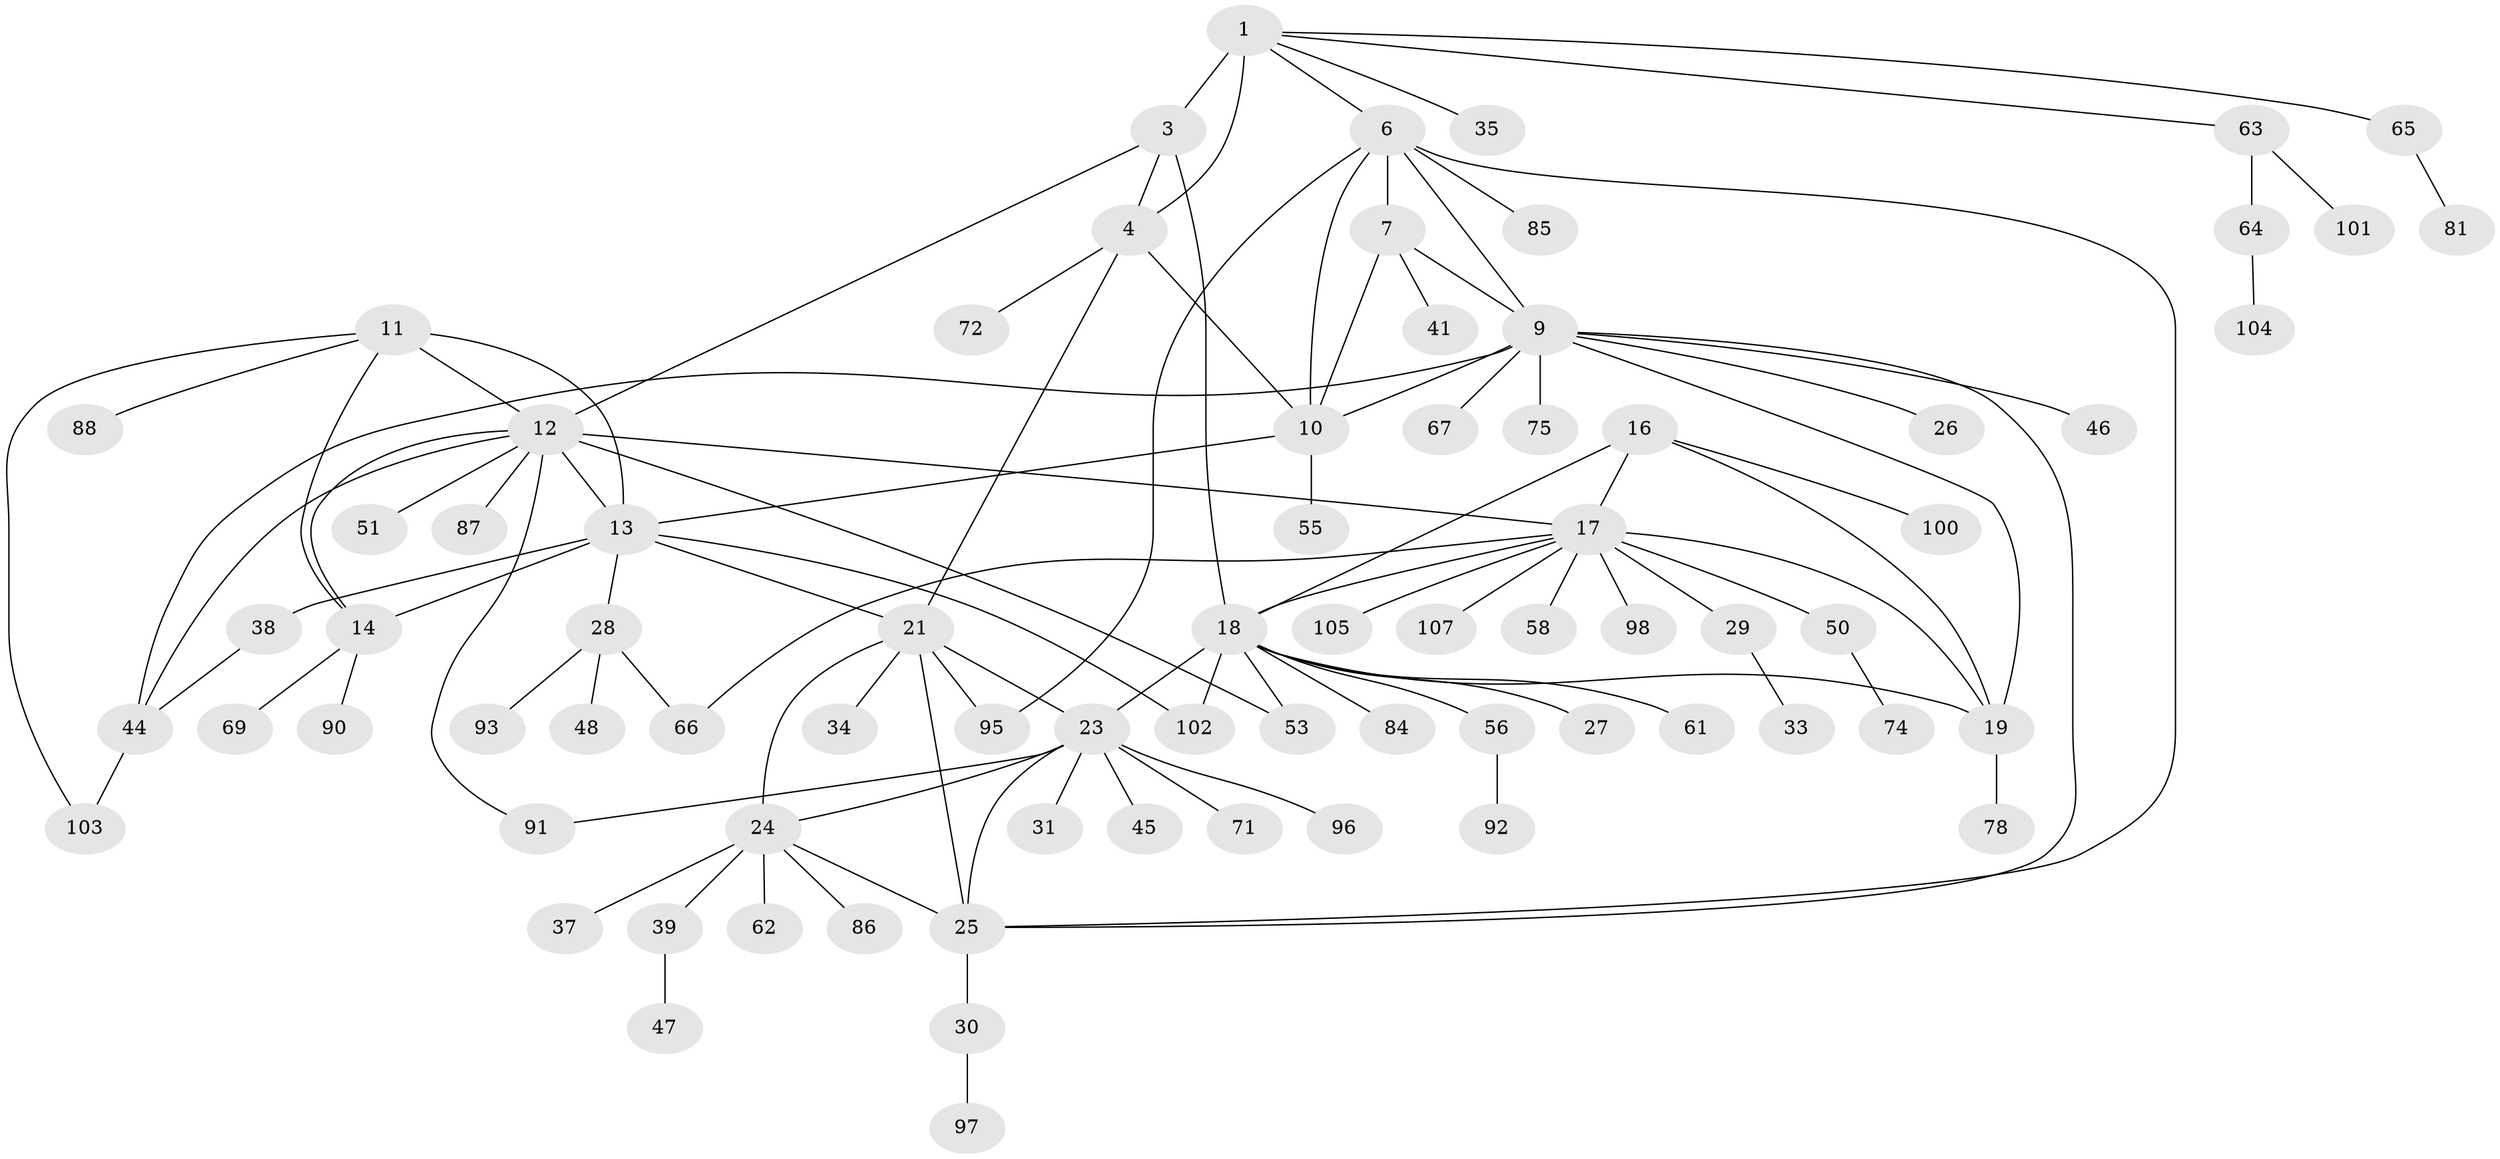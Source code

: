 // Generated by graph-tools (version 1.1) at 2025/52/02/27/25 19:52:16]
// undirected, 77 vertices, 105 edges
graph export_dot {
graph [start="1"]
  node [color=gray90,style=filled];
  1 [super="+2"];
  3 [super="+5"];
  4 [super="+32"];
  6 [super="+76"];
  7 [super="+8"];
  9 [super="+42"];
  10 [super="+57"];
  11 [super="+43"];
  12 [super="+83"];
  13 [super="+15"];
  14 [super="+70"];
  16 [super="+40"];
  17 [super="+20"];
  18 [super="+52"];
  19 [super="+68"];
  21 [super="+22"];
  23 [super="+60"];
  24 [super="+49"];
  25 [super="+99"];
  26;
  27;
  28 [super="+36"];
  29;
  30;
  31;
  33;
  34;
  35;
  37;
  38 [super="+54"];
  39;
  41;
  44 [super="+89"];
  45 [super="+59"];
  46;
  47;
  48;
  50 [super="+94"];
  51;
  53 [super="+106"];
  55;
  56;
  58;
  61;
  62 [super="+79"];
  63;
  64 [super="+80"];
  65 [super="+77"];
  66;
  67 [super="+82"];
  69;
  71;
  72 [super="+73"];
  74;
  75;
  78;
  81;
  84;
  85;
  86;
  87;
  88;
  90;
  91;
  92;
  93;
  95;
  96;
  97;
  98;
  100;
  101;
  102;
  103;
  104;
  105;
  107;
  1 -- 3 [weight=4];
  1 -- 4 [weight=2];
  1 -- 63;
  1 -- 65;
  1 -- 35;
  1 -- 6;
  3 -- 4 [weight=2];
  3 -- 18;
  3 -- 12;
  4 -- 72;
  4 -- 21;
  4 -- 10;
  6 -- 7 [weight=2];
  6 -- 9;
  6 -- 10;
  6 -- 25;
  6 -- 85;
  6 -- 95;
  7 -- 9 [weight=2];
  7 -- 10 [weight=2];
  7 -- 41;
  9 -- 10;
  9 -- 19;
  9 -- 26;
  9 -- 44;
  9 -- 46;
  9 -- 67;
  9 -- 75;
  9 -- 25;
  10 -- 13 [weight=2];
  10 -- 55;
  11 -- 12;
  11 -- 13 [weight=2];
  11 -- 14;
  11 -- 88;
  11 -- 103;
  12 -- 13 [weight=2];
  12 -- 14;
  12 -- 44;
  12 -- 51;
  12 -- 53;
  12 -- 87;
  12 -- 91;
  12 -- 17;
  13 -- 14 [weight=2];
  13 -- 21;
  13 -- 28;
  13 -- 102;
  13 -- 38;
  14 -- 69;
  14 -- 90;
  16 -- 17 [weight=2];
  16 -- 18;
  16 -- 19;
  16 -- 100;
  17 -- 18 [weight=2];
  17 -- 19 [weight=2];
  17 -- 29;
  17 -- 50;
  17 -- 98;
  17 -- 105;
  17 -- 107;
  17 -- 66;
  17 -- 58;
  18 -- 19;
  18 -- 23;
  18 -- 27;
  18 -- 56;
  18 -- 61;
  18 -- 84;
  18 -- 102;
  18 -- 53;
  19 -- 78;
  21 -- 23 [weight=2];
  21 -- 24 [weight=2];
  21 -- 25 [weight=2];
  21 -- 34;
  21 -- 95;
  23 -- 24;
  23 -- 25;
  23 -- 31;
  23 -- 45;
  23 -- 71;
  23 -- 91;
  23 -- 96;
  24 -- 25;
  24 -- 37;
  24 -- 39;
  24 -- 86;
  24 -- 62;
  25 -- 30;
  28 -- 48;
  28 -- 66;
  28 -- 93;
  29 -- 33;
  30 -- 97;
  38 -- 44;
  39 -- 47;
  44 -- 103;
  50 -- 74;
  56 -- 92;
  63 -- 64;
  63 -- 101;
  64 -- 104;
  65 -- 81;
}
